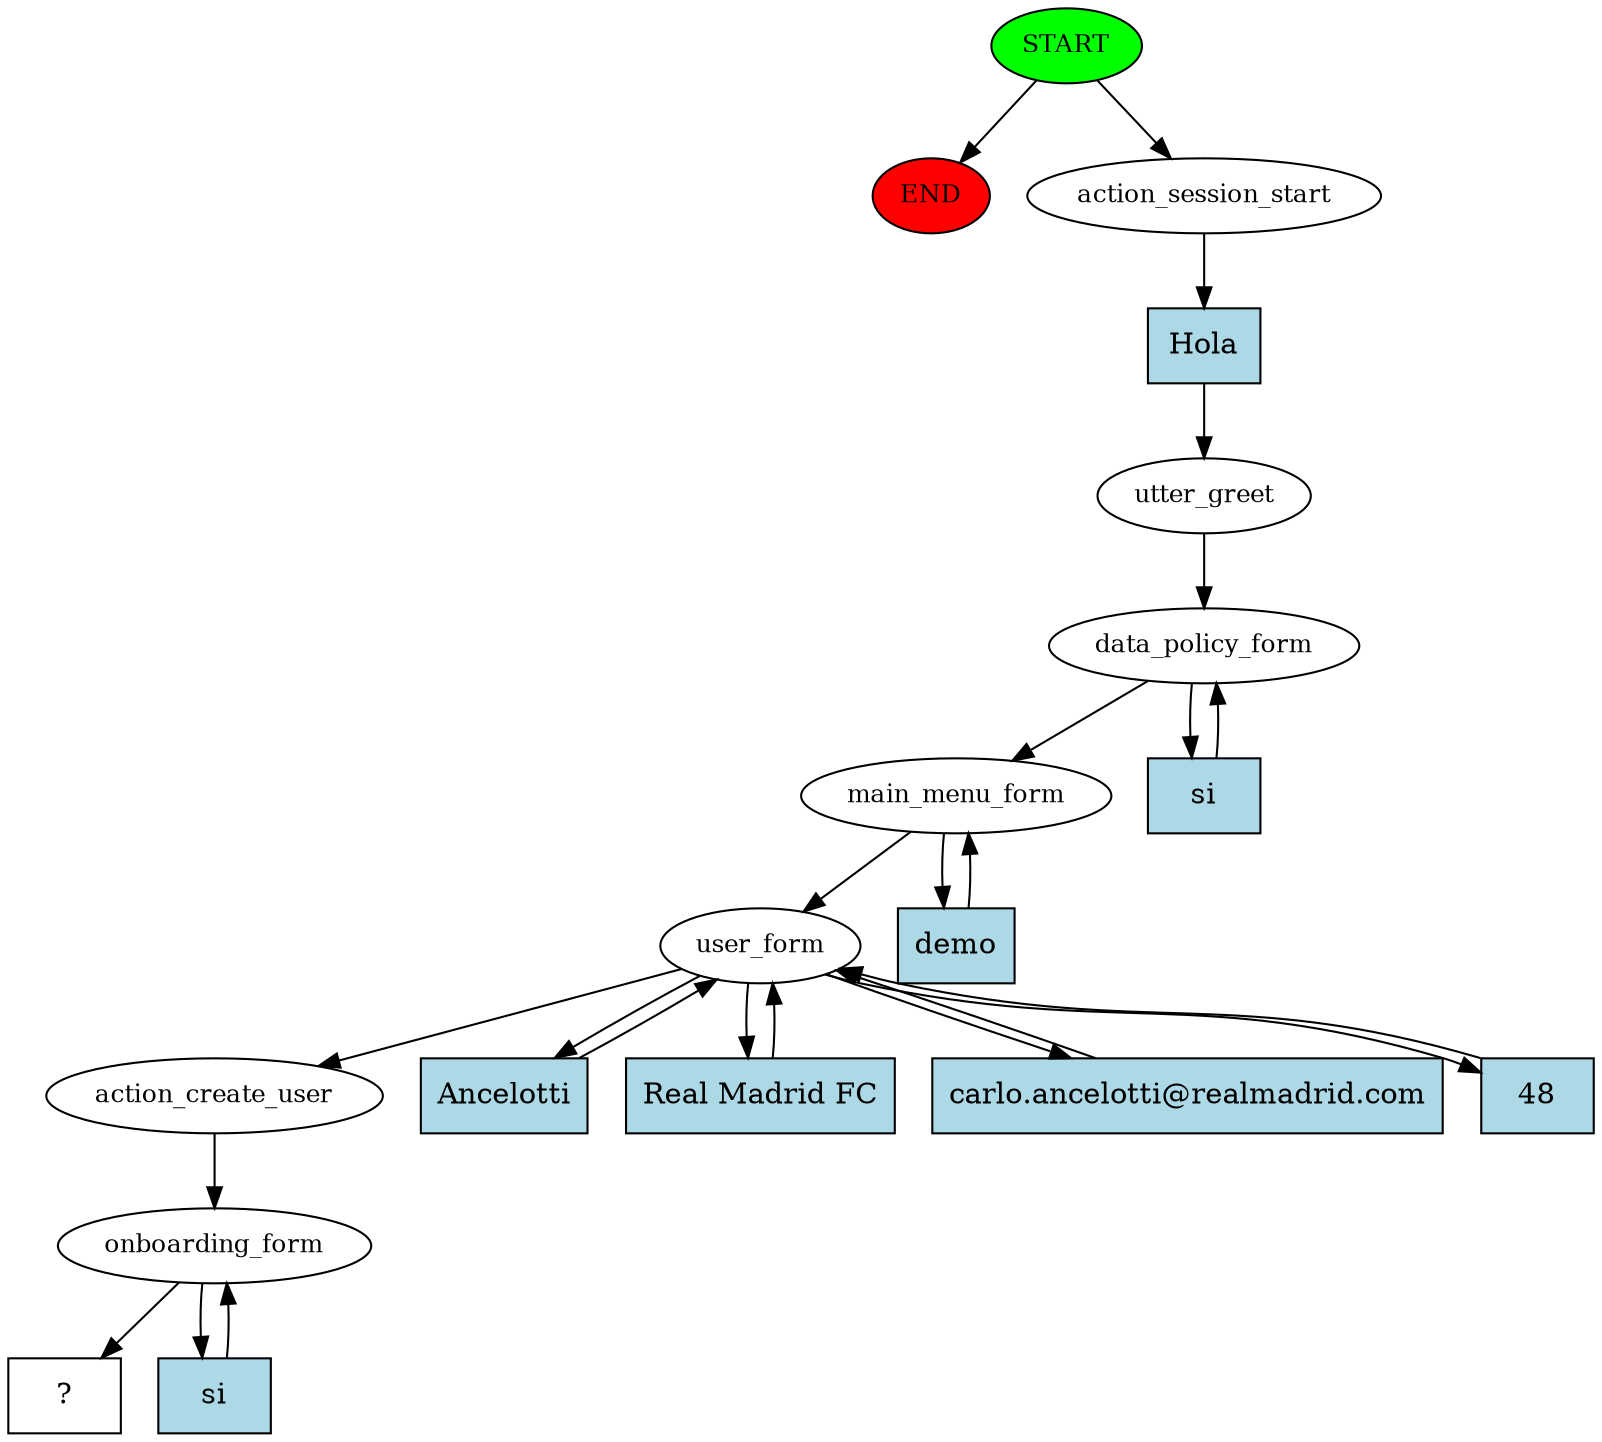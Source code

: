 digraph  {
0 [class="start active", fillcolor=green, fontsize=12, label=START, style=filled];
"-1" [class=end, fillcolor=red, fontsize=12, label=END, style=filled];
1 [class=active, fontsize=12, label=action_session_start];
2 [class=active, fontsize=12, label=utter_greet];
3 [class=active, fontsize=12, label=data_policy_form];
5 [class=active, fontsize=12, label=main_menu_form];
7 [class=active, fontsize=12, label=user_form];
13 [class=active, fontsize=12, label=action_create_user];
14 [class=active, fontsize=12, label=onboarding_form];
18 [class="intent dashed active", label="  ?  ", shape=rect];
19 [class="intent active", fillcolor=lightblue, label=Hola, shape=rect, style=filled];
20 [class="intent active", fillcolor=lightblue, label=si, shape=rect, style=filled];
21 [class="intent active", fillcolor=lightblue, label=demo, shape=rect, style=filled];
22 [class="intent active", fillcolor=lightblue, label=Ancelotti, shape=rect, style=filled];
23 [class="intent active", fillcolor=lightblue, label="Real Madrid FC", shape=rect, style=filled];
24 [class="intent active", fillcolor=lightblue, label="carlo.ancelotti@realmadrid.com", shape=rect, style=filled];
25 [class="intent active", fillcolor=lightblue, label=48, shape=rect, style=filled];
26 [class="intent active", fillcolor=lightblue, label=si, shape=rect, style=filled];
0 -> "-1"  [class="", key=NONE, label=""];
0 -> 1  [class=active, key=NONE, label=""];
1 -> 19  [class=active, key=0];
2 -> 3  [class=active, key=NONE, label=""];
3 -> 5  [class=active, key=NONE, label=""];
3 -> 20  [class=active, key=0];
5 -> 7  [class=active, key=NONE, label=""];
5 -> 21  [class=active, key=0];
7 -> 13  [class=active, key=NONE, label=""];
7 -> 22  [class=active, key=0];
7 -> 23  [class=active, key=0];
7 -> 24  [class=active, key=0];
7 -> 25  [class=active, key=0];
13 -> 14  [class=active, key=NONE, label=""];
14 -> 18  [class=active, key=NONE, label=""];
14 -> 26  [class=active, key=0];
19 -> 2  [class=active, key=0];
20 -> 3  [class=active, key=0];
21 -> 5  [class=active, key=0];
22 -> 7  [class=active, key=0];
23 -> 7  [class=active, key=0];
24 -> 7  [class=active, key=0];
25 -> 7  [class=active, key=0];
26 -> 14  [class=active, key=0];
}
